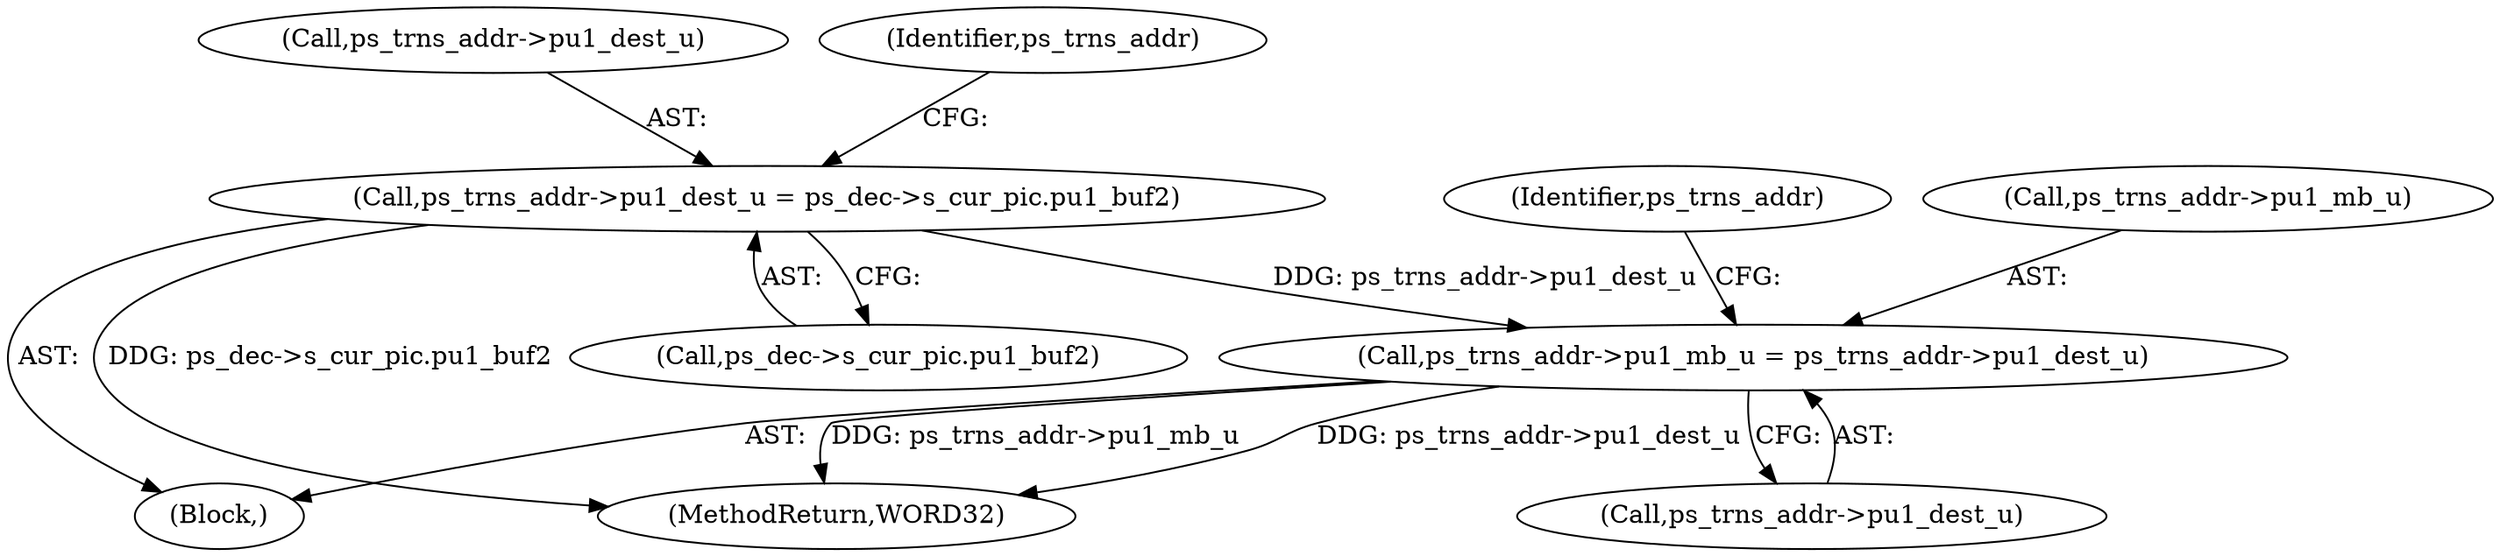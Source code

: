 digraph "0_Android_e629194c62a9a129ce378e08cb1059a8a53f1795_1@pointer" {
"1002150" [label="(Call,ps_trns_addr->pu1_dest_u = ps_dec->s_cur_pic.pu1_buf2)"];
"1002175" [label="(Call,ps_trns_addr->pu1_mb_u = ps_trns_addr->pu1_dest_u)"];
"1002151" [label="(Call,ps_trns_addr->pu1_dest_u)"];
"1002175" [label="(Call,ps_trns_addr->pu1_mb_u = ps_trns_addr->pu1_dest_u)"];
"1002570" [label="(MethodReturn,WORD32)"];
"1002150" [label="(Call,ps_trns_addr->pu1_dest_u = ps_dec->s_cur_pic.pu1_buf2)"];
"1002093" [label="(Block,)"];
"1002176" [label="(Call,ps_trns_addr->pu1_mb_u)"];
"1002184" [label="(Identifier,ps_trns_addr)"];
"1002161" [label="(Identifier,ps_trns_addr)"];
"1002179" [label="(Call,ps_trns_addr->pu1_dest_u)"];
"1002154" [label="(Call,ps_dec->s_cur_pic.pu1_buf2)"];
"1002150" -> "1002093"  [label="AST: "];
"1002150" -> "1002154"  [label="CFG: "];
"1002151" -> "1002150"  [label="AST: "];
"1002154" -> "1002150"  [label="AST: "];
"1002161" -> "1002150"  [label="CFG: "];
"1002150" -> "1002570"  [label="DDG: ps_dec->s_cur_pic.pu1_buf2"];
"1002150" -> "1002175"  [label="DDG: ps_trns_addr->pu1_dest_u"];
"1002175" -> "1002093"  [label="AST: "];
"1002175" -> "1002179"  [label="CFG: "];
"1002176" -> "1002175"  [label="AST: "];
"1002179" -> "1002175"  [label="AST: "];
"1002184" -> "1002175"  [label="CFG: "];
"1002175" -> "1002570"  [label="DDG: ps_trns_addr->pu1_dest_u"];
"1002175" -> "1002570"  [label="DDG: ps_trns_addr->pu1_mb_u"];
}
